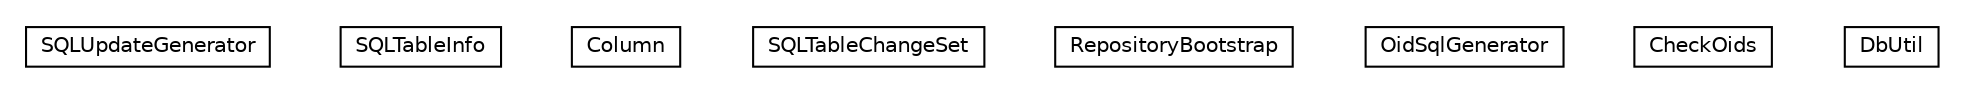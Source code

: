 #!/usr/local/bin/dot
#
# Class diagram 
# Generated by UMLGraph version 5.1 (http://www.umlgraph.org/)
#

digraph G {
	edge [fontname="Helvetica",fontsize=10,labelfontname="Helvetica",labelfontsize=10];
	node [fontname="Helvetica",fontsize=10,shape=plaintext];
	nodesep=0.25;
	ranksep=0.5;
	// pt.ist.fenixframework.pstm.repository.SQLUpdateGenerator
	c977 [label=<<table title="pt.ist.fenixframework.pstm.repository.SQLUpdateGenerator" border="0" cellborder="1" cellspacing="0" cellpadding="2" port="p" href="./SQLUpdateGenerator.html">
		<tr><td><table border="0" cellspacing="0" cellpadding="1">
<tr><td align="center" balign="center"> SQLUpdateGenerator </td></tr>
		</table></td></tr>
		</table>>, fontname="Helvetica", fontcolor="black", fontsize=10.0];
	// pt.ist.fenixframework.pstm.repository.SQLTableInfo
	c978 [label=<<table title="pt.ist.fenixframework.pstm.repository.SQLTableInfo" border="0" cellborder="1" cellspacing="0" cellpadding="2" port="p" href="./SQLTableInfo.html">
		<tr><td><table border="0" cellspacing="0" cellpadding="1">
<tr><td align="center" balign="center"> SQLTableInfo </td></tr>
		</table></td></tr>
		</table>>, fontname="Helvetica", fontcolor="black", fontsize=10.0];
	// pt.ist.fenixframework.pstm.repository.SQLTableInfo.Column
	c979 [label=<<table title="pt.ist.fenixframework.pstm.repository.SQLTableInfo.Column" border="0" cellborder="1" cellspacing="0" cellpadding="2" port="p" href="./SQLTableInfo.Column.html">
		<tr><td><table border="0" cellspacing="0" cellpadding="1">
<tr><td align="center" balign="center"> Column </td></tr>
		</table></td></tr>
		</table>>, fontname="Helvetica", fontcolor="black", fontsize=10.0];
	// pt.ist.fenixframework.pstm.repository.SQLTableChangeSet
	c980 [label=<<table title="pt.ist.fenixframework.pstm.repository.SQLTableChangeSet" border="0" cellborder="1" cellspacing="0" cellpadding="2" port="p" href="./SQLTableChangeSet.html">
		<tr><td><table border="0" cellspacing="0" cellpadding="1">
<tr><td align="center" balign="center"> SQLTableChangeSet </td></tr>
		</table></td></tr>
		</table>>, fontname="Helvetica", fontcolor="black", fontsize=10.0];
	// pt.ist.fenixframework.pstm.repository.RepositoryBootstrap
	c981 [label=<<table title="pt.ist.fenixframework.pstm.repository.RepositoryBootstrap" border="0" cellborder="1" cellspacing="0" cellpadding="2" port="p" href="./RepositoryBootstrap.html">
		<tr><td><table border="0" cellspacing="0" cellpadding="1">
<tr><td align="center" balign="center"> RepositoryBootstrap </td></tr>
		</table></td></tr>
		</table>>, fontname="Helvetica", fontcolor="black", fontsize=10.0];
	// pt.ist.fenixframework.pstm.repository.OidSqlGenerator
	c982 [label=<<table title="pt.ist.fenixframework.pstm.repository.OidSqlGenerator" border="0" cellborder="1" cellspacing="0" cellpadding="2" port="p" href="./OidSqlGenerator.html">
		<tr><td><table border="0" cellspacing="0" cellpadding="1">
<tr><td align="center" balign="center"> OidSqlGenerator </td></tr>
		</table></td></tr>
		</table>>, fontname="Helvetica", fontcolor="black", fontsize=10.0];
	// pt.ist.fenixframework.pstm.repository.CheckOids
	c983 [label=<<table title="pt.ist.fenixframework.pstm.repository.CheckOids" border="0" cellborder="1" cellspacing="0" cellpadding="2" port="p" href="./CheckOids.html">
		<tr><td><table border="0" cellspacing="0" cellpadding="1">
<tr><td align="center" balign="center"> CheckOids </td></tr>
		</table></td></tr>
		</table>>, fontname="Helvetica", fontcolor="black", fontsize=10.0];
	// pt.ist.fenixframework.pstm.repository.DbUtil
	c984 [label=<<table title="pt.ist.fenixframework.pstm.repository.DbUtil" border="0" cellborder="1" cellspacing="0" cellpadding="2" port="p" href="./DbUtil.html">
		<tr><td><table border="0" cellspacing="0" cellpadding="1">
<tr><td align="center" balign="center"> DbUtil </td></tr>
		</table></td></tr>
		</table>>, fontname="Helvetica", fontcolor="black", fontsize=10.0];
}

